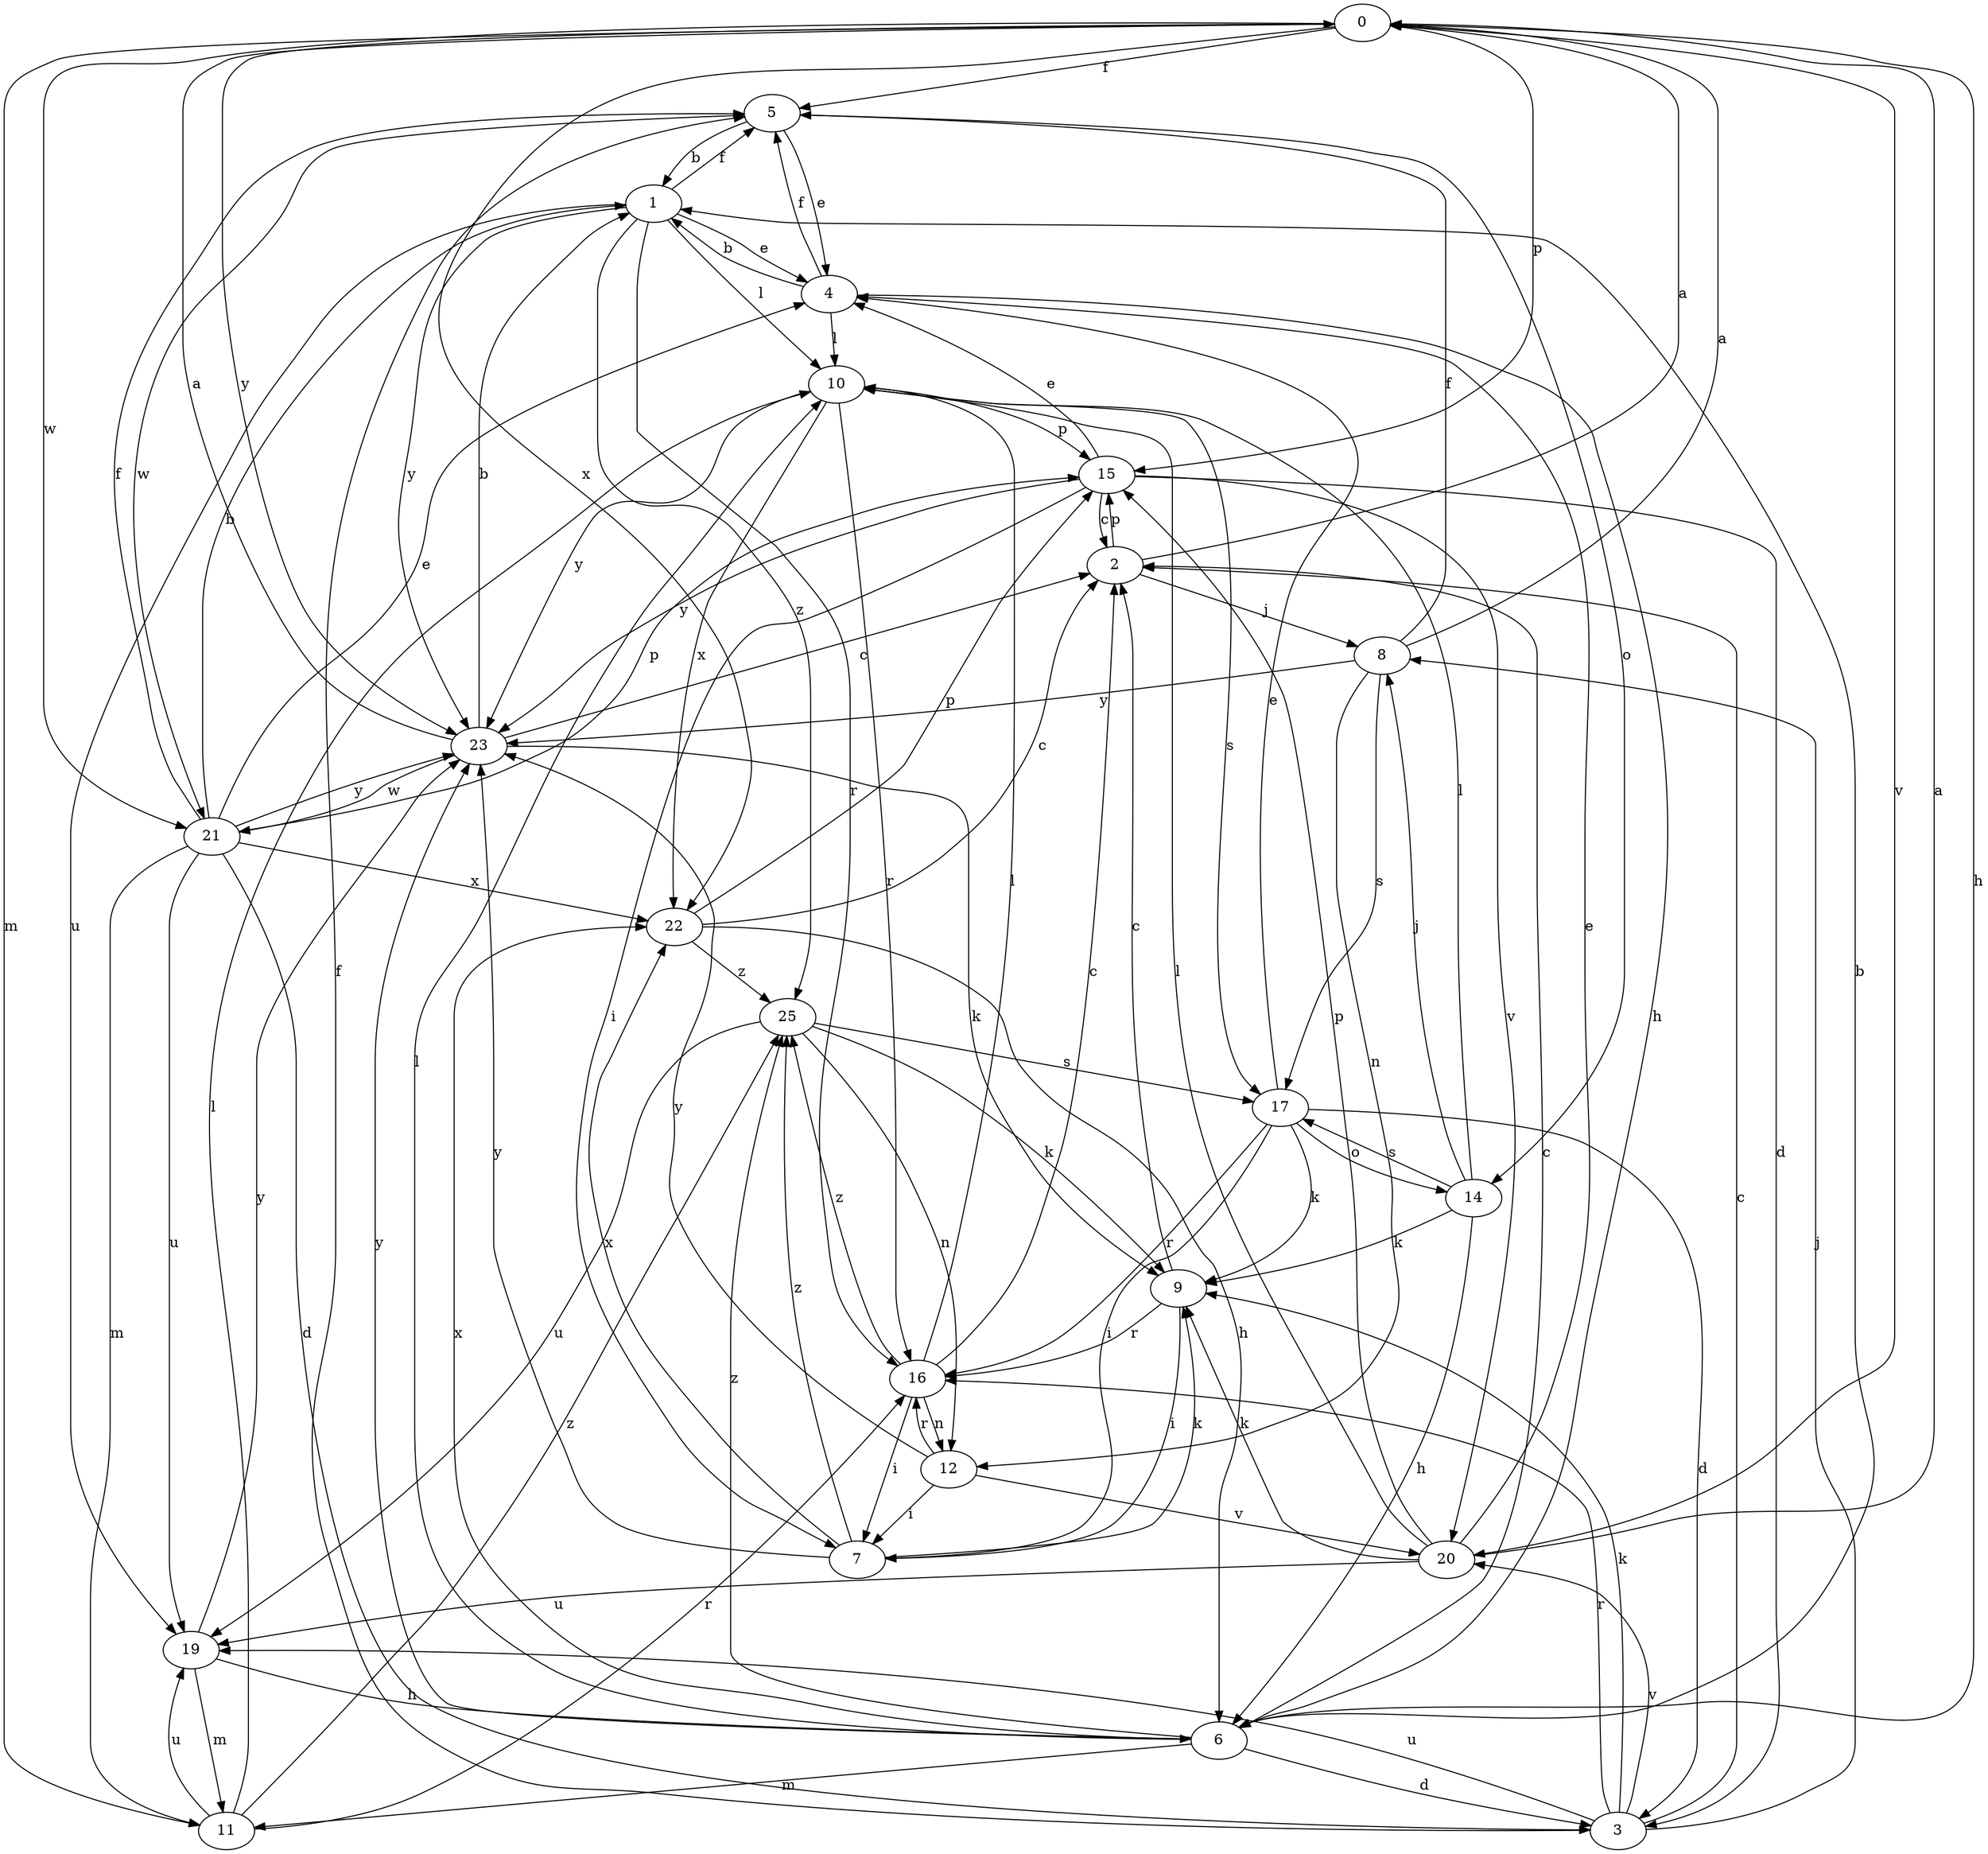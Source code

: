 strict digraph  {
0;
1;
2;
3;
4;
5;
6;
7;
8;
9;
10;
11;
12;
14;
15;
16;
17;
19;
20;
21;
22;
23;
25;
0 -> 5  [label=f];
0 -> 6  [label=h];
0 -> 11  [label=m];
0 -> 15  [label=p];
0 -> 20  [label=v];
0 -> 21  [label=w];
0 -> 22  [label=x];
0 -> 23  [label=y];
1 -> 4  [label=e];
1 -> 5  [label=f];
1 -> 10  [label=l];
1 -> 16  [label=r];
1 -> 19  [label=u];
1 -> 23  [label=y];
1 -> 25  [label=z];
2 -> 0  [label=a];
2 -> 8  [label=j];
2 -> 15  [label=p];
3 -> 2  [label=c];
3 -> 5  [label=f];
3 -> 8  [label=j];
3 -> 9  [label=k];
3 -> 16  [label=r];
3 -> 19  [label=u];
3 -> 20  [label=v];
4 -> 1  [label=b];
4 -> 5  [label=f];
4 -> 6  [label=h];
4 -> 10  [label=l];
5 -> 1  [label=b];
5 -> 4  [label=e];
5 -> 14  [label=o];
5 -> 21  [label=w];
6 -> 1  [label=b];
6 -> 2  [label=c];
6 -> 3  [label=d];
6 -> 10  [label=l];
6 -> 11  [label=m];
6 -> 22  [label=x];
6 -> 23  [label=y];
6 -> 25  [label=z];
7 -> 9  [label=k];
7 -> 22  [label=x];
7 -> 23  [label=y];
7 -> 25  [label=z];
8 -> 0  [label=a];
8 -> 5  [label=f];
8 -> 12  [label=n];
8 -> 17  [label=s];
8 -> 23  [label=y];
9 -> 2  [label=c];
9 -> 7  [label=i];
9 -> 16  [label=r];
10 -> 15  [label=p];
10 -> 16  [label=r];
10 -> 17  [label=s];
10 -> 22  [label=x];
10 -> 23  [label=y];
11 -> 10  [label=l];
11 -> 16  [label=r];
11 -> 19  [label=u];
11 -> 25  [label=z];
12 -> 7  [label=i];
12 -> 16  [label=r];
12 -> 20  [label=v];
12 -> 23  [label=y];
14 -> 6  [label=h];
14 -> 8  [label=j];
14 -> 9  [label=k];
14 -> 10  [label=l];
14 -> 17  [label=s];
15 -> 2  [label=c];
15 -> 3  [label=d];
15 -> 4  [label=e];
15 -> 7  [label=i];
15 -> 20  [label=v];
15 -> 23  [label=y];
16 -> 2  [label=c];
16 -> 7  [label=i];
16 -> 10  [label=l];
16 -> 12  [label=n];
16 -> 25  [label=z];
17 -> 3  [label=d];
17 -> 4  [label=e];
17 -> 7  [label=i];
17 -> 9  [label=k];
17 -> 14  [label=o];
17 -> 16  [label=r];
19 -> 6  [label=h];
19 -> 11  [label=m];
19 -> 23  [label=y];
20 -> 0  [label=a];
20 -> 4  [label=e];
20 -> 9  [label=k];
20 -> 10  [label=l];
20 -> 15  [label=p];
20 -> 19  [label=u];
21 -> 1  [label=b];
21 -> 3  [label=d];
21 -> 4  [label=e];
21 -> 5  [label=f];
21 -> 11  [label=m];
21 -> 15  [label=p];
21 -> 19  [label=u];
21 -> 22  [label=x];
21 -> 23  [label=y];
22 -> 2  [label=c];
22 -> 6  [label=h];
22 -> 15  [label=p];
22 -> 25  [label=z];
23 -> 0  [label=a];
23 -> 1  [label=b];
23 -> 2  [label=c];
23 -> 9  [label=k];
23 -> 21  [label=w];
25 -> 9  [label=k];
25 -> 12  [label=n];
25 -> 17  [label=s];
25 -> 19  [label=u];
}
